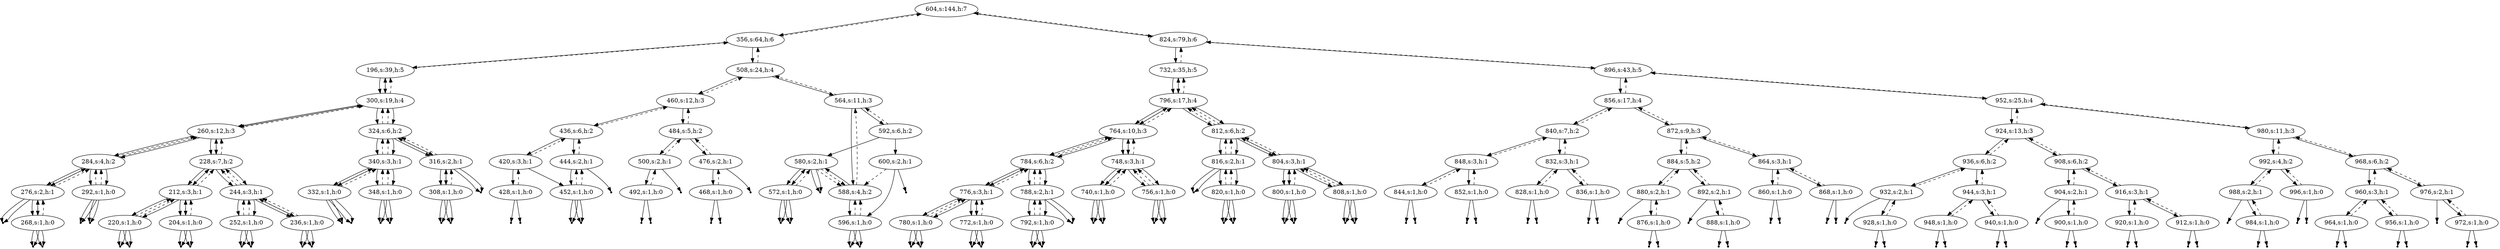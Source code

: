 digraph Blahblah{
{rank = same ; "604"};
nulll204 [shape=point];
204 -> nulll204;
204[label="204,s:1,h:0"];
204 -> 212[style=dashed];
nullr204 [shape=point];
204 -> nullr204;
212 -> 204;
212[label="212,s:3,h:1"];
212 -> 228[style=dashed];
nulll220 [shape=point];
220 -> nulll220;
220[label="220,s:1,h:0"];
220 -> 212[style=dashed];
nullr220 [shape=point];
220 -> nullr220;
212 -> 220;
228 -> 212;
228[label="228,s:7,h:2"];
228 -> 260[style=dashed];
nulll236 [shape=point];
236 -> nulll236;
236[label="236,s:1,h:0"];
236 -> 244[style=dashed];
nullr236 [shape=point];
236 -> nullr236;
244 -> 236;
244[label="244,s:3,h:1"];
244 -> 228[style=dashed];
nulll252 [shape=point];
252 -> nulll252;
252[label="252,s:1,h:0"];
252 -> 244[style=dashed];
nullr252 [shape=point];
252 -> nullr252;
244 -> 252;
228 -> 244;
260 -> 228;
260[label="260,s:12,h:3"];
260 -> 300[style=dashed];
nulll268 [shape=point];
268 -> nulll268;
268[label="268,s:1,h:0"];
268 -> 276[style=dashed];
nullr268 [shape=point];
268 -> nullr268;
276 -> 268;
276[label="276,s:2,h:1"];
276 -> 284[style=dashed];
nullr276 [shape=point];
276 -> nullr276;
284 -> 276;
284[label="284,s:4,h:2"];
284 -> 260[style=dashed];
nulll292 [shape=point];
292 -> nulll292;
292[label="292,s:1,h:0"];
292 -> 284[style=dashed];
nullr292 [shape=point];
292 -> nullr292;
284 -> 292;
260 -> 284;
300 -> 260;
300[label="300,s:19,h:4"];
300 -> 196[style=dashed];
nulll308 [shape=point];
308 -> nulll308;
308[label="308,s:1,h:0"];
308 -> 316[style=dashed];
nullr308 [shape=point];
308 -> nullr308;
316 -> 308;
316[label="316,s:2,h:1"];
316 -> 324[style=dashed];
nullr316 [shape=point];
316 -> nullr316;
324 -> 316;
324[label="324,s:6,h:2"];
324 -> 300[style=dashed];
nulll332 [shape=point];
332 -> nulll332;
332[label="332,s:1,h:0"];
332 -> 340[style=dashed];
nullr332 [shape=point];
332 -> nullr332;
340 -> 332;
340[label="340,s:3,h:1"];
340 -> 324[style=dashed];
nulll348 [shape=point];
348 -> nulll348;
348[label="348,s:1,h:0"];
348 -> 340[style=dashed];
nullr348 [shape=point];
348 -> nullr348;
340 -> 348;
324 -> 340;
300 -> 324;
196 -> 300;
196[label="196,s:39,h:5"];
196 -> 356[style=dashed];
nulll204 [shape=point];
204 -> nulll204;
204[label="204,s:1,h:0"];
204 -> 212[style=dashed];
nullr204 [shape=point];
204 -> nullr204;
212 -> 204;
212[label="212,s:3,h:1"];
212 -> 228[style=dashed];
nulll220 [shape=point];
220 -> nulll220;
220[label="220,s:1,h:0"];
220 -> 212[style=dashed];
nullr220 [shape=point];
220 -> nullr220;
212 -> 220;
228 -> 212;
228[label="228,s:7,h:2"];
228 -> 260[style=dashed];
nulll236 [shape=point];
236 -> nulll236;
236[label="236,s:1,h:0"];
236 -> 244[style=dashed];
nullr236 [shape=point];
236 -> nullr236;
244 -> 236;
244[label="244,s:3,h:1"];
244 -> 228[style=dashed];
nulll252 [shape=point];
252 -> nulll252;
252[label="252,s:1,h:0"];
252 -> 244[style=dashed];
nullr252 [shape=point];
252 -> nullr252;
244 -> 252;
228 -> 244;
260 -> 228;
260[label="260,s:12,h:3"];
260 -> 300[style=dashed];
nulll268 [shape=point];
268 -> nulll268;
268[label="268,s:1,h:0"];
268 -> 276[style=dashed];
nullr268 [shape=point];
268 -> nullr268;
276 -> 268;
276[label="276,s:2,h:1"];
276 -> 284[style=dashed];
nullr276 [shape=point];
276 -> nullr276;
284 -> 276;
284[label="284,s:4,h:2"];
284 -> 260[style=dashed];
nulll292 [shape=point];
292 -> nulll292;
292[label="292,s:1,h:0"];
292 -> 284[style=dashed];
nullr292 [shape=point];
292 -> nullr292;
284 -> 292;
260 -> 284;
300 -> 260;
300[label="300,s:19,h:4"];
300 -> 196[style=dashed];
nulll308 [shape=point];
308 -> nulll308;
308[label="308,s:1,h:0"];
308 -> 316[style=dashed];
nullr308 [shape=point];
308 -> nullr308;
316 -> 308;
316[label="316,s:2,h:1"];
316 -> 324[style=dashed];
nullr316 [shape=point];
316 -> nullr316;
324 -> 316;
324[label="324,s:6,h:2"];
324 -> 300[style=dashed];
nulll332 [shape=point];
332 -> nulll332;
332[label="332,s:1,h:0"];
332 -> 340[style=dashed];
nullr332 [shape=point];
332 -> nullr332;
340 -> 332;
340[label="340,s:3,h:1"];
340 -> 324[style=dashed];
nulll348 [shape=point];
348 -> nulll348;
348[label="348,s:1,h:0"];
348 -> 340[style=dashed];
nullr348 [shape=point];
348 -> nullr348;
340 -> 348;
324 -> 340;
300 -> 324;
196 -> 300;
356 -> 196;
356[label="356,s:64,h:6"];
356 -> 604[style=dashed];
nulll452 [shape=point];
452 -> nulll452;
452[label="452,s:1,h:0"];
452 -> 444[style=dashed];
nullr452 [shape=point];
452 -> nullr452;
420 -> 452;
420[label="420,s:3,h:1"];
420 -> 436[style=dashed];
nulll428 [shape=point];
428 -> nulll428;
428[label="428,s:1,h:0"];
428 -> 420[style=dashed];
nullr428 [shape=point];
428 -> nullr428;
420 -> 428;
436 -> 420;
436[label="436,s:6,h:2"];
436 -> 460[style=dashed];
nulll444 [shape=point];
444 -> nulll444;
444[label="444,s:2,h:1"];
444 -> 436[style=dashed];
nulll452 [shape=point];
452 -> nulll452;
452[label="452,s:1,h:0"];
452 -> 444[style=dashed];
nullr452 [shape=point];
452 -> nullr452;
444 -> 452;
436 -> 444;
460 -> 436;
460[label="460,s:12,h:3"];
460 -> 508[style=dashed];
nulll468 [shape=point];
468 -> nulll468;
468[label="468,s:1,h:0"];
468 -> 476[style=dashed];
nullr468 [shape=point];
468 -> nullr468;
476 -> 468;
476[label="476,s:2,h:1"];
476 -> 484[style=dashed];
nullr476 [shape=point];
476 -> nullr476;
484 -> 476;
484[label="484,s:5,h:2"];
484 -> 460[style=dashed];
nulll492 [shape=point];
492 -> nulll492;
492[label="492,s:1,h:0"];
492 -> 500[style=dashed];
nullr492 [shape=point];
492 -> nullr492;
500 -> 492;
500[label="500,s:2,h:1"];
500 -> 484[style=dashed];
nullr500 [shape=point];
500 -> nullr500;
484 -> 500;
460 -> 484;
508 -> 460;
508[label="508,s:24,h:4"];
508 -> 356[style=dashed];
nulll572 [shape=point];
572 -> nulll572;
572[label="572,s:1,h:0"];
572 -> 580[style=dashed];
nullr572 [shape=point];
572 -> nullr572;
580 -> 572;
580[label="580,s:2,h:1"];
580 -> 588[style=dashed];
nullr580 [shape=point];
580 -> nullr580;
592 -> 580;
592[label="592,s:6,h:2"];
592 -> 564[style=dashed];
nulll596 [shape=point];
596 -> nulll596;
596[label="596,s:1,h:0"];
596 -> 588[style=dashed];
nullr596 [shape=point];
596 -> nullr596;
600 -> 596;
600[label="600,s:2,h:1"];
600 -> 588[style=dashed];
nullr600 [shape=point];
600 -> nullr600;
592 -> 600;
564 -> 592;
564[label="564,s:11,h:3"];
564 -> 508[style=dashed];
nulll572 [shape=point];
572 -> nulll572;
572[label="572,s:1,h:0"];
572 -> 580[style=dashed];
nullr572 [shape=point];
572 -> nullr572;
580 -> 572;
580[label="580,s:2,h:1"];
580 -> 588[style=dashed];
nullr580 [shape=point];
580 -> nullr580;
588 -> 580;
588[label="588,s:4,h:2"];
588 -> 564[style=dashed];
nulll596 [shape=point];
596 -> nulll596;
596[label="596,s:1,h:0"];
596 -> 588[style=dashed];
nullr596 [shape=point];
596 -> nullr596;
588 -> 596;
564 -> 588;
508 -> 564;
356 -> 508;
604 -> 356;
604[label="604,s:144,h:7"];
nulll740 [shape=point];
740 -> nulll740;
740[label="740,s:1,h:0"];
740 -> 748[style=dashed];
nullr740 [shape=point];
740 -> nullr740;
748 -> 740;
748[label="748,s:3,h:1"];
748 -> 764[style=dashed];
nulll756 [shape=point];
756 -> nulll756;
756[label="756,s:1,h:0"];
756 -> 748[style=dashed];
nullr756 [shape=point];
756 -> nullr756;
748 -> 756;
764 -> 748;
764[label="764,s:10,h:3"];
764 -> 796[style=dashed];
nulll772 [shape=point];
772 -> nulll772;
772[label="772,s:1,h:0"];
772 -> 776[style=dashed];
nullr772 [shape=point];
772 -> nullr772;
776 -> 772;
776[label="776,s:3,h:1"];
776 -> 784[style=dashed];
nulll780 [shape=point];
780 -> nulll780;
780[label="780,s:1,h:0"];
780 -> 776[style=dashed];
nullr780 [shape=point];
780 -> nullr780;
776 -> 780;
784 -> 776;
784[label="784,s:6,h:2"];
784 -> 764[style=dashed];
nulll788 [shape=point];
788 -> nulll788;
788[label="788,s:2,h:1"];
788 -> 784[style=dashed];
nulll792 [shape=point];
792 -> nulll792;
792[label="792,s:1,h:0"];
792 -> 788[style=dashed];
nullr792 [shape=point];
792 -> nullr792;
788 -> 792;
784 -> 788;
764 -> 784;
796 -> 764;
796[label="796,s:17,h:4"];
796 -> 732[style=dashed];
nulll800 [shape=point];
800 -> nulll800;
800[label="800,s:1,h:0"];
800 -> 804[style=dashed];
nullr800 [shape=point];
800 -> nullr800;
804 -> 800;
804[label="804,s:3,h:1"];
804 -> 812[style=dashed];
nulll808 [shape=point];
808 -> nulll808;
808[label="808,s:1,h:0"];
808 -> 804[style=dashed];
nullr808 [shape=point];
808 -> nullr808;
804 -> 808;
812 -> 804;
812[label="812,s:6,h:2"];
812 -> 796[style=dashed];
nulll816 [shape=point];
816 -> nulll816;
816[label="816,s:2,h:1"];
816 -> 812[style=dashed];
nulll820 [shape=point];
820 -> nulll820;
820[label="820,s:1,h:0"];
820 -> 816[style=dashed];
nullr820 [shape=point];
820 -> nullr820;
816 -> 820;
812 -> 816;
796 -> 812;
732 -> 796;
732[label="732,s:35,h:5"];
732 -> 824[style=dashed];
nulll740 [shape=point];
740 -> nulll740;
740[label="740,s:1,h:0"];
740 -> 748[style=dashed];
nullr740 [shape=point];
740 -> nullr740;
748 -> 740;
748[label="748,s:3,h:1"];
748 -> 764[style=dashed];
nulll756 [shape=point];
756 -> nulll756;
756[label="756,s:1,h:0"];
756 -> 748[style=dashed];
nullr756 [shape=point];
756 -> nullr756;
748 -> 756;
764 -> 748;
764[label="764,s:10,h:3"];
764 -> 796[style=dashed];
nulll772 [shape=point];
772 -> nulll772;
772[label="772,s:1,h:0"];
772 -> 776[style=dashed];
nullr772 [shape=point];
772 -> nullr772;
776 -> 772;
776[label="776,s:3,h:1"];
776 -> 784[style=dashed];
nulll780 [shape=point];
780 -> nulll780;
780[label="780,s:1,h:0"];
780 -> 776[style=dashed];
nullr780 [shape=point];
780 -> nullr780;
776 -> 780;
784 -> 776;
784[label="784,s:6,h:2"];
784 -> 764[style=dashed];
nulll788 [shape=point];
788 -> nulll788;
788[label="788,s:2,h:1"];
788 -> 784[style=dashed];
nulll792 [shape=point];
792 -> nulll792;
792[label="792,s:1,h:0"];
792 -> 788[style=dashed];
nullr792 [shape=point];
792 -> nullr792;
788 -> 792;
784 -> 788;
764 -> 784;
796 -> 764;
796[label="796,s:17,h:4"];
796 -> 732[style=dashed];
nulll800 [shape=point];
800 -> nulll800;
800[label="800,s:1,h:0"];
800 -> 804[style=dashed];
nullr800 [shape=point];
800 -> nullr800;
804 -> 800;
804[label="804,s:3,h:1"];
804 -> 812[style=dashed];
nulll808 [shape=point];
808 -> nulll808;
808[label="808,s:1,h:0"];
808 -> 804[style=dashed];
nullr808 [shape=point];
808 -> nullr808;
804 -> 808;
812 -> 804;
812[label="812,s:6,h:2"];
812 -> 796[style=dashed];
nulll816 [shape=point];
816 -> nulll816;
816[label="816,s:2,h:1"];
816 -> 812[style=dashed];
nulll820 [shape=point];
820 -> nulll820;
820[label="820,s:1,h:0"];
820 -> 816[style=dashed];
nullr820 [shape=point];
820 -> nullr820;
816 -> 820;
812 -> 816;
796 -> 812;
732 -> 796;
824 -> 732;
824[label="824,s:79,h:6"];
824 -> 604[style=dashed];
nulll828 [shape=point];
828 -> nulll828;
828[label="828,s:1,h:0"];
828 -> 832[style=dashed];
nullr828 [shape=point];
828 -> nullr828;
832 -> 828;
832[label="832,s:3,h:1"];
832 -> 840[style=dashed];
nulll836 [shape=point];
836 -> nulll836;
836[label="836,s:1,h:0"];
836 -> 832[style=dashed];
nullr836 [shape=point];
836 -> nullr836;
832 -> 836;
840 -> 832;
840[label="840,s:7,h:2"];
840 -> 856[style=dashed];
nulll844 [shape=point];
844 -> nulll844;
844[label="844,s:1,h:0"];
844 -> 848[style=dashed];
nullr844 [shape=point];
844 -> nullr844;
848 -> 844;
848[label="848,s:3,h:1"];
848 -> 840[style=dashed];
nulll852 [shape=point];
852 -> nulll852;
852[label="852,s:1,h:0"];
852 -> 848[style=dashed];
nullr852 [shape=point];
852 -> nullr852;
848 -> 852;
840 -> 848;
856 -> 840;
856[label="856,s:17,h:4"];
856 -> 896[style=dashed];
nulll860 [shape=point];
860 -> nulll860;
860[label="860,s:1,h:0"];
860 -> 864[style=dashed];
nullr860 [shape=point];
860 -> nullr860;
864 -> 860;
864[label="864,s:3,h:1"];
864 -> 872[style=dashed];
nulll868 [shape=point];
868 -> nulll868;
868[label="868,s:1,h:0"];
868 -> 864[style=dashed];
nullr868 [shape=point];
868 -> nullr868;
864 -> 868;
872 -> 864;
872[label="872,s:9,h:3"];
872 -> 856[style=dashed];
nulll876 [shape=point];
876 -> nulll876;
876[label="876,s:1,h:0"];
876 -> 880[style=dashed];
nullr876 [shape=point];
876 -> nullr876;
880 -> 876;
880[label="880,s:2,h:1"];
880 -> 884[style=dashed];
nullr880 [shape=point];
880 -> nullr880;
884 -> 880;
884[label="884,s:5,h:2"];
884 -> 872[style=dashed];
nulll888 [shape=point];
888 -> nulll888;
888[label="888,s:1,h:0"];
888 -> 892[style=dashed];
nullr888 [shape=point];
888 -> nullr888;
892 -> 888;
892[label="892,s:2,h:1"];
892 -> 884[style=dashed];
nullr892 [shape=point];
892 -> nullr892;
884 -> 892;
872 -> 884;
856 -> 872;
896 -> 856;
896[label="896,s:43,h:5"];
896 -> 824[style=dashed];
nulll900 [shape=point];
900 -> nulll900;
900[label="900,s:1,h:0"];
900 -> 904[style=dashed];
nullr900 [shape=point];
900 -> nullr900;
904 -> 900;
904[label="904,s:2,h:1"];
904 -> 908[style=dashed];
nullr904 [shape=point];
904 -> nullr904;
908 -> 904;
908[label="908,s:6,h:2"];
908 -> 924[style=dashed];
nulll912 [shape=point];
912 -> nulll912;
912[label="912,s:1,h:0"];
912 -> 916[style=dashed];
nullr912 [shape=point];
912 -> nullr912;
916 -> 912;
916[label="916,s:3,h:1"];
916 -> 908[style=dashed];
nulll920 [shape=point];
920 -> nulll920;
920[label="920,s:1,h:0"];
920 -> 916[style=dashed];
nullr920 [shape=point];
920 -> nullr920;
916 -> 920;
908 -> 916;
924 -> 908;
924[label="924,s:13,h:3"];
924 -> 952[style=dashed];
nulll928 [shape=point];
928 -> nulll928;
928[label="928,s:1,h:0"];
928 -> 932[style=dashed];
nullr928 [shape=point];
928 -> nullr928;
932 -> 928;
932[label="932,s:2,h:1"];
932 -> 936[style=dashed];
nullr932 [shape=point];
932 -> nullr932;
936 -> 932;
936[label="936,s:6,h:2"];
936 -> 924[style=dashed];
nulll940 [shape=point];
940 -> nulll940;
940[label="940,s:1,h:0"];
940 -> 944[style=dashed];
nullr940 [shape=point];
940 -> nullr940;
944 -> 940;
944[label="944,s:3,h:1"];
944 -> 936[style=dashed];
nulll948 [shape=point];
948 -> nulll948;
948[label="948,s:1,h:0"];
948 -> 944[style=dashed];
nullr948 [shape=point];
948 -> nullr948;
944 -> 948;
936 -> 944;
924 -> 936;
952 -> 924;
952[label="952,s:25,h:4"];
952 -> 896[style=dashed];
nulll956 [shape=point];
956 -> nulll956;
956[label="956,s:1,h:0"];
956 -> 960[style=dashed];
nullr956 [shape=point];
956 -> nullr956;
960 -> 956;
960[label="960,s:3,h:1"];
960 -> 968[style=dashed];
nulll964 [shape=point];
964 -> nulll964;
964[label="964,s:1,h:0"];
964 -> 960[style=dashed];
nullr964 [shape=point];
964 -> nullr964;
960 -> 964;
968 -> 960;
968[label="968,s:6,h:2"];
968 -> 980[style=dashed];
nulll972 [shape=point];
972 -> nulll972;
972[label="972,s:1,h:0"];
972 -> 976[style=dashed];
nullr972 [shape=point];
972 -> nullr972;
976 -> 972;
976[label="976,s:2,h:1"];
976 -> 968[style=dashed];
nullr976 [shape=point];
976 -> nullr976;
968 -> 976;
980 -> 968;
980[label="980,s:11,h:3"];
980 -> 952[style=dashed];
nulll984 [shape=point];
984 -> nulll984;
984[label="984,s:1,h:0"];
984 -> 988[style=dashed];
nullr984 [shape=point];
984 -> nullr984;
988 -> 984;
988[label="988,s:2,h:1"];
988 -> 992[style=dashed];
nullr988 [shape=point];
988 -> nullr988;
992 -> 988;
992[label="992,s:4,h:2"];
992 -> 980[style=dashed];
nulll996 [shape=point];
996 -> nulll996;
996[label="996,s:1,h:0"];
996 -> 992[style=dashed];
nullr996 [shape=point];
996 -> nullr996;
992 -> 996;
980 -> 992;
952 -> 980;
896 -> 952;
824 -> 896;
604 -> 824;
}
